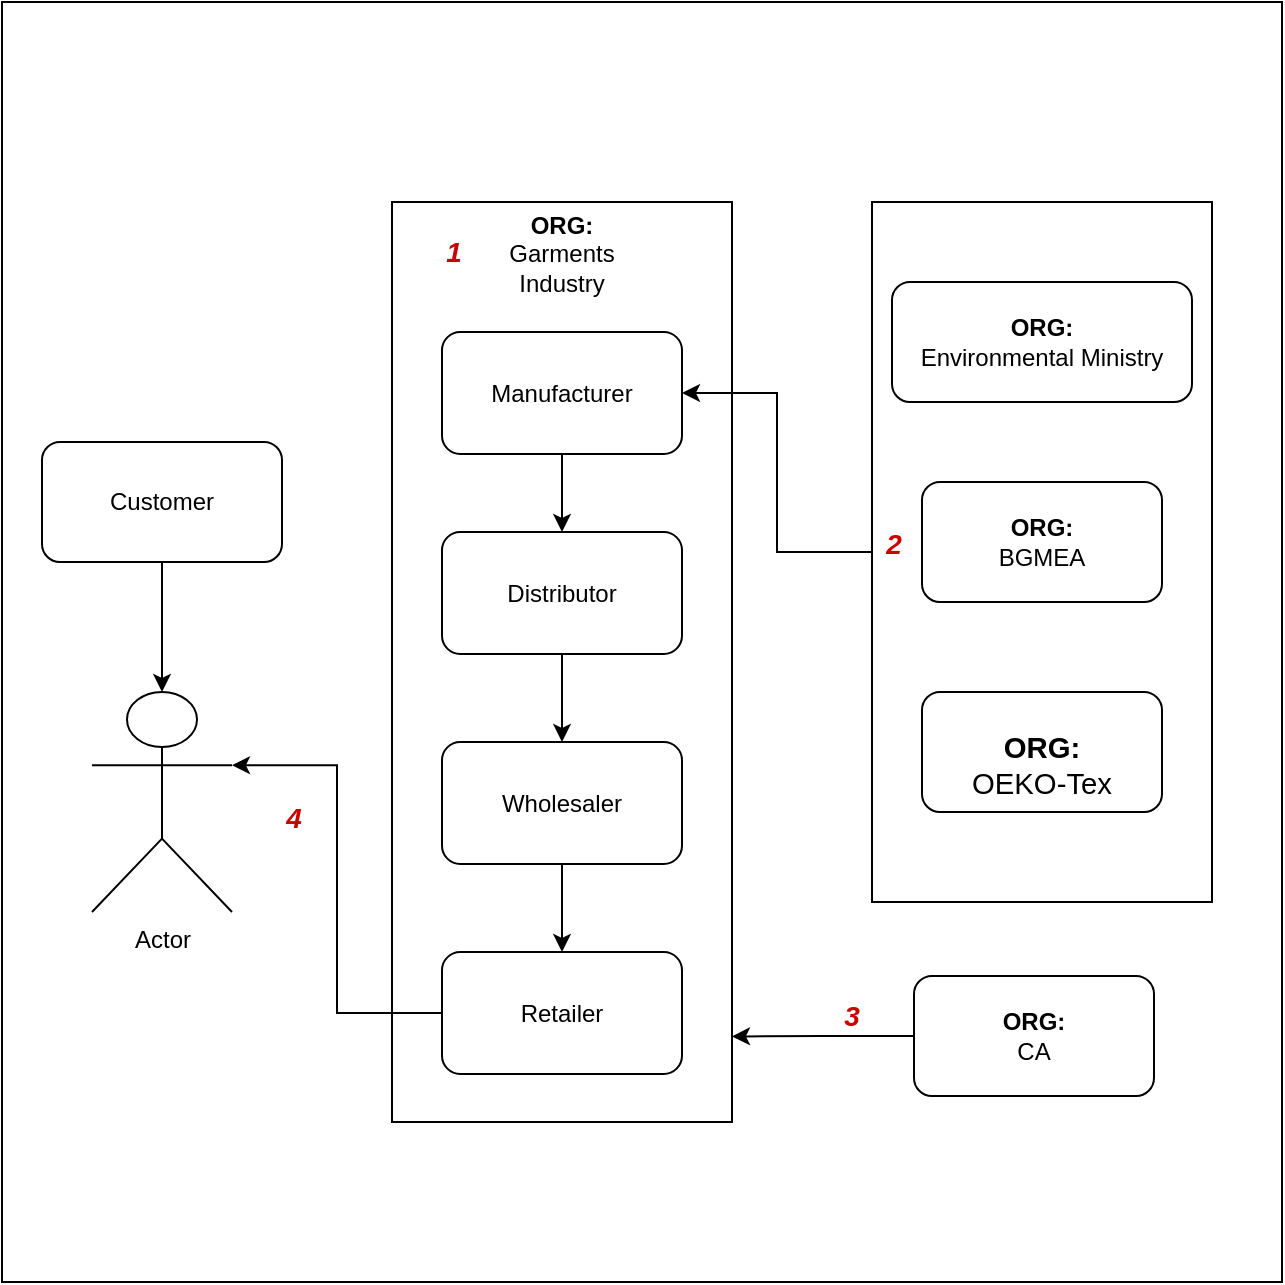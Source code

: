<mxfile version="14.9.3" type="github">
  <diagram id="nyc8CcE3VBW-ksizGGCl" name="Page-1">
    <mxGraphModel dx="1038" dy="536" grid="1" gridSize="10" guides="1" tooltips="1" connect="1" arrows="1" fold="1" page="1" pageScale="1" pageWidth="1169" pageHeight="827" math="0" shadow="0">
      <root>
        <mxCell id="0" />
        <mxCell id="1" parent="0" />
        <mxCell id="W-i-yvNPWZxT3VkV_J3g-30" value="" style="whiteSpace=wrap;html=1;aspect=fixed;" parent="1" vertex="1">
          <mxGeometry x="264" y="93" width="640" height="640" as="geometry" />
        </mxCell>
        <mxCell id="W-i-yvNPWZxT3VkV_J3g-11" value="" style="rounded=0;whiteSpace=wrap;html=1;" parent="1" vertex="1">
          <mxGeometry x="459" y="193" width="170" height="460" as="geometry" />
        </mxCell>
        <mxCell id="W-i-yvNPWZxT3VkV_J3g-1" value="Actor" style="shape=umlActor;verticalLabelPosition=bottom;verticalAlign=top;html=1;outlineConnect=0;" parent="1" vertex="1">
          <mxGeometry x="309" y="438" width="70" height="110" as="geometry" />
        </mxCell>
        <mxCell id="W-i-yvNPWZxT3VkV_J3g-13" style="edgeStyle=orthogonalEdgeStyle;rounded=0;orthogonalLoop=1;jettySize=auto;html=1;exitX=0.5;exitY=1;exitDx=0;exitDy=0;" parent="1" source="W-i-yvNPWZxT3VkV_J3g-3" target="W-i-yvNPWZxT3VkV_J3g-1" edge="1">
          <mxGeometry relative="1" as="geometry" />
        </mxCell>
        <mxCell id="W-i-yvNPWZxT3VkV_J3g-3" value="Customer" style="rounded=1;whiteSpace=wrap;html=1;" parent="1" vertex="1">
          <mxGeometry x="284" y="313" width="120" height="60" as="geometry" />
        </mxCell>
        <mxCell id="W-i-yvNPWZxT3VkV_J3g-16" style="edgeStyle=orthogonalEdgeStyle;rounded=0;orthogonalLoop=1;jettySize=auto;html=1;" parent="1" source="W-i-yvNPWZxT3VkV_J3g-5" target="W-i-yvNPWZxT3VkV_J3g-7" edge="1">
          <mxGeometry relative="1" as="geometry" />
        </mxCell>
        <mxCell id="W-i-yvNPWZxT3VkV_J3g-5" value="&lt;b&gt;&lt;/b&gt;&lt;div&gt;Distributor&lt;/div&gt;" style="rounded=1;whiteSpace=wrap;html=1;" parent="1" vertex="1">
          <mxGeometry x="484" y="358" width="120" height="61" as="geometry" />
        </mxCell>
        <mxCell id="W-i-yvNPWZxT3VkV_J3g-17" style="edgeStyle=orthogonalEdgeStyle;rounded=0;orthogonalLoop=1;jettySize=auto;html=1;entryX=0.5;entryY=0;entryDx=0;entryDy=0;" parent="1" source="W-i-yvNPWZxT3VkV_J3g-7" target="W-i-yvNPWZxT3VkV_J3g-9" edge="1">
          <mxGeometry relative="1" as="geometry" />
        </mxCell>
        <mxCell id="W-i-yvNPWZxT3VkV_J3g-7" value="&lt;b&gt;&lt;/b&gt;&lt;div&gt;Wholesaler&lt;/div&gt;" style="rounded=1;whiteSpace=wrap;html=1;" parent="1" vertex="1">
          <mxGeometry x="484" y="463" width="120" height="61" as="geometry" />
        </mxCell>
        <mxCell id="W-i-yvNPWZxT3VkV_J3g-29" style="edgeStyle=orthogonalEdgeStyle;rounded=0;orthogonalLoop=1;jettySize=auto;html=1;entryX=1;entryY=0.333;entryDx=0;entryDy=0;entryPerimeter=0;" parent="1" source="W-i-yvNPWZxT3VkV_J3g-9" target="W-i-yvNPWZxT3VkV_J3g-1" edge="1">
          <mxGeometry relative="1" as="geometry" />
        </mxCell>
        <mxCell id="W-i-yvNPWZxT3VkV_J3g-9" value="&lt;b&gt;&lt;/b&gt;&lt;div&gt;Retailer&lt;/div&gt;" style="rounded=1;whiteSpace=wrap;html=1;" parent="1" vertex="1">
          <mxGeometry x="484" y="568" width="120" height="61" as="geometry" />
        </mxCell>
        <mxCell id="W-i-yvNPWZxT3VkV_J3g-15" style="edgeStyle=orthogonalEdgeStyle;rounded=0;orthogonalLoop=1;jettySize=auto;html=1;entryX=0.5;entryY=0;entryDx=0;entryDy=0;" parent="1" source="W-i-yvNPWZxT3VkV_J3g-10" target="W-i-yvNPWZxT3VkV_J3g-5" edge="1">
          <mxGeometry relative="1" as="geometry" />
        </mxCell>
        <mxCell id="W-i-yvNPWZxT3VkV_J3g-10" value="Manufacturer" style="rounded=1;whiteSpace=wrap;html=1;" parent="1" vertex="1">
          <mxGeometry x="484" y="258" width="120" height="61" as="geometry" />
        </mxCell>
        <mxCell id="uzHIryFX7aYIWIBMxZZC-3" style="edgeStyle=orthogonalEdgeStyle;rounded=0;orthogonalLoop=1;jettySize=auto;html=1;entryX=1;entryY=0.907;entryDx=0;entryDy=0;entryPerimeter=0;" edge="1" parent="1" source="W-i-yvNPWZxT3VkV_J3g-18" target="W-i-yvNPWZxT3VkV_J3g-11">
          <mxGeometry relative="1" as="geometry" />
        </mxCell>
        <mxCell id="W-i-yvNPWZxT3VkV_J3g-18" value="&lt;b&gt;ORG:&lt;/b&gt;&lt;div&gt;CA&lt;/div&gt;" style="rounded=1;whiteSpace=wrap;html=1;" parent="1" vertex="1">
          <mxGeometry x="720" y="580" width="120" height="60" as="geometry" />
        </mxCell>
        <mxCell id="uzHIryFX7aYIWIBMxZZC-6" style="edgeStyle=orthogonalEdgeStyle;rounded=0;orthogonalLoop=1;jettySize=auto;html=1;" edge="1" parent="1" source="W-i-yvNPWZxT3VkV_J3g-23" target="W-i-yvNPWZxT3VkV_J3g-10">
          <mxGeometry relative="1" as="geometry" />
        </mxCell>
        <mxCell id="W-i-yvNPWZxT3VkV_J3g-23" value="" style="rounded=0;whiteSpace=wrap;html=1;" parent="1" vertex="1">
          <mxGeometry x="699" y="193" width="170" height="350" as="geometry" />
        </mxCell>
        <mxCell id="W-i-yvNPWZxT3VkV_J3g-24" value="&lt;b&gt;ORG:&lt;/b&gt;&lt;div&gt;BGMEA&lt;/div&gt;" style="rounded=1;whiteSpace=wrap;html=1;" parent="1" vertex="1">
          <mxGeometry x="724" y="333" width="120" height="60" as="geometry" />
        </mxCell>
        <mxCell id="W-i-yvNPWZxT3VkV_J3g-25" value="&lt;div&gt;&lt;br&gt;&lt;font style=&quot;font-size: 11px&quot;&gt;&lt;span style=&quot;font-size: 11pt ; font-family: &amp;#34;arial&amp;#34; ; color: rgb(0 , 0 , 0) ; background-color: transparent ; font-weight: 400 ; font-style: normal ; font-variant: normal ; text-decoration: none ; vertical-align: baseline&quot; id=&quot;docs-internal-guid-c25ce7b1-7fff-9b05-69a6-002211a3fff1&quot;&gt;&lt;b&gt;ORG:&lt;/b&gt;&lt;/span&gt;&lt;/font&gt;&lt;/div&gt;&lt;div&gt;&lt;font style=&quot;font-size: 11px&quot;&gt;&lt;span style=&quot;font-size: 11pt ; font-family: &amp;#34;arial&amp;#34; ; color: rgb(0 , 0 , 0) ; background-color: transparent ; font-weight: 400 ; font-style: normal ; font-variant: normal ; text-decoration: none ; vertical-align: baseline&quot; id=&quot;docs-internal-guid-c25ce7b1-7fff-9b05-69a6-002211a3fff1&quot;&gt;OEKO-Tex&lt;/span&gt;&lt;/font&gt;&lt;/div&gt;" style="rounded=1;whiteSpace=wrap;html=1;" parent="1" vertex="1">
          <mxGeometry x="724" y="438" width="120" height="60" as="geometry" />
        </mxCell>
        <mxCell id="W-i-yvNPWZxT3VkV_J3g-27" value="&lt;b&gt;ORG:&lt;/b&gt;&lt;div&gt;Environmental Ministry&lt;/div&gt;" style="rounded=1;whiteSpace=wrap;html=1;" parent="1" vertex="1">
          <mxGeometry x="709" y="233" width="150" height="60" as="geometry" />
        </mxCell>
        <mxCell id="uzHIryFX7aYIWIBMxZZC-4" value="&lt;div&gt;&lt;b&gt;ORG:&lt;/b&gt;&lt;/div&gt;&lt;div&gt;Garments Industry&lt;br&gt;&lt;/div&gt;" style="text;html=1;strokeColor=none;fillColor=none;align=center;verticalAlign=middle;whiteSpace=wrap;rounded=0;" vertex="1" parent="1">
          <mxGeometry x="524" y="210" width="40" height="17" as="geometry" />
        </mxCell>
        <mxCell id="uzHIryFX7aYIWIBMxZZC-8" value="&lt;font style=&quot;font-size: 18px&quot; color=&quot;#CC0000&quot;&gt;&lt;i&gt;&lt;b&gt;&lt;font style=&quot;font-size: 14px&quot;&gt;1&lt;/font&gt;&lt;/b&gt;&lt;/i&gt;&lt;/font&gt;" style="text;html=1;strokeColor=none;fillColor=none;align=center;verticalAlign=middle;whiteSpace=wrap;rounded=0;" vertex="1" parent="1">
          <mxGeometry x="470" y="207" width="40" height="20" as="geometry" />
        </mxCell>
        <mxCell id="uzHIryFX7aYIWIBMxZZC-9" value="&lt;font style=&quot;font-size: 18px&quot;&gt;&lt;i&gt;&lt;font color=&quot;#CC0000&quot;&gt;&lt;b&gt;&lt;font style=&quot;font-size: 14px&quot;&gt;2&lt;/font&gt;&lt;/b&gt;&lt;/font&gt;&lt;/i&gt;&lt;/font&gt;" style="text;html=1;strokeColor=none;fillColor=none;align=center;verticalAlign=middle;whiteSpace=wrap;rounded=0;" vertex="1" parent="1">
          <mxGeometry x="690" y="353" width="40" height="20" as="geometry" />
        </mxCell>
        <mxCell id="uzHIryFX7aYIWIBMxZZC-11" value="&lt;font style=&quot;font-size: 18px&quot;&gt;&lt;i&gt;&lt;font style=&quot;font-size: 14px&quot; color=&quot;#CC0000&quot;&gt;&lt;b&gt;3&lt;/b&gt;&lt;/font&gt;&lt;/i&gt;&lt;/font&gt;" style="text;html=1;strokeColor=none;fillColor=none;align=center;verticalAlign=middle;whiteSpace=wrap;rounded=0;" vertex="1" parent="1">
          <mxGeometry x="669" y="588.5" width="40" height="20" as="geometry" />
        </mxCell>
        <mxCell id="uzHIryFX7aYIWIBMxZZC-13" value="&lt;font style=&quot;font-size: 18px&quot;&gt;&lt;i&gt;&lt;font color=&quot;#CC0000&quot;&gt;&lt;b&gt;&lt;font style=&quot;font-size: 14px&quot;&gt;4&lt;/font&gt;&lt;/b&gt;&lt;/font&gt;&lt;/i&gt;&lt;/font&gt;" style="text;html=1;strokeColor=none;fillColor=none;align=center;verticalAlign=middle;whiteSpace=wrap;rounded=0;" vertex="1" parent="1">
          <mxGeometry x="390" y="490" width="40" height="20" as="geometry" />
        </mxCell>
      </root>
    </mxGraphModel>
  </diagram>
</mxfile>
